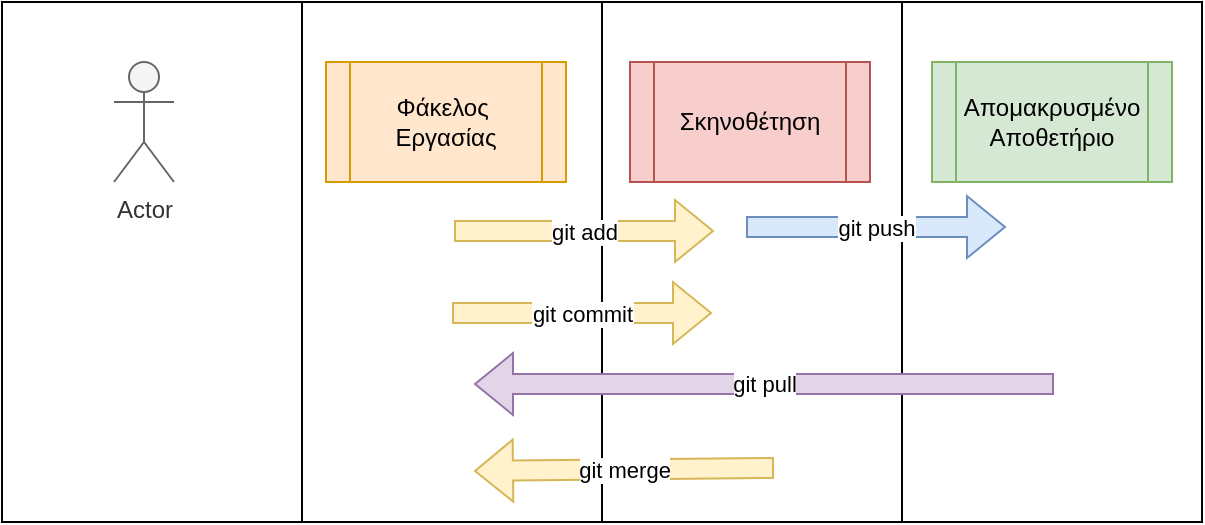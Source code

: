 <mxfile version="20.2.3" type="device"><diagram id="XEKnr5I6t5G8Jzkz8hID" name="Page-1"><mxGraphModel dx="1038" dy="641" grid="1" gridSize="10" guides="1" tooltips="1" connect="1" arrows="1" fold="1" page="1" pageScale="1" pageWidth="850" pageHeight="1100" math="0" shadow="0"><root><mxCell id="0"/><mxCell id="1" parent="0"/><mxCell id="MOh2i6xClxLqYxPb55iu-16" value="" style="rounded=0;whiteSpace=wrap;html=1;" parent="1" vertex="1"><mxGeometry x="474" y="60" width="150" height="260" as="geometry"/></mxCell><mxCell id="MOh2i6xClxLqYxPb55iu-15" value="" style="rounded=0;whiteSpace=wrap;html=1;" parent="1" vertex="1"><mxGeometry x="324" y="60" width="150" height="260" as="geometry"/></mxCell><mxCell id="MOh2i6xClxLqYxPb55iu-14" value="" style="rounded=0;whiteSpace=wrap;html=1;" parent="1" vertex="1"><mxGeometry x="174" y="60" width="150" height="260" as="geometry"/></mxCell><mxCell id="MOh2i6xClxLqYxPb55iu-8" value="" style="rounded=0;whiteSpace=wrap;html=1;" parent="1" vertex="1"><mxGeometry x="24" y="60" width="150" height="260" as="geometry"/></mxCell><mxCell id="MOh2i6xClxLqYxPb55iu-3" value="Actor" style="shape=umlActor;verticalLabelPosition=bottom;verticalAlign=top;html=1;outlineConnect=0;fillColor=#f5f5f5;fontColor=#333333;strokeColor=#666666;" parent="1" vertex="1"><mxGeometry x="80" y="90" width="30" height="60" as="geometry"/></mxCell><mxCell id="MOh2i6xClxLqYxPb55iu-4" value="Φάκελος&amp;nbsp;&lt;br&gt;Εργασίας" style="shape=process;whiteSpace=wrap;html=1;backgroundOutline=1;fillColor=#ffe6cc;strokeColor=#d79b00;" parent="1" vertex="1"><mxGeometry x="186" y="90" width="120" height="60" as="geometry"/></mxCell><mxCell id="MOh2i6xClxLqYxPb55iu-5" value="Σκηνοθέτηση" style="shape=process;whiteSpace=wrap;html=1;backgroundOutline=1;fillColor=#f8cecc;strokeColor=#b85450;" parent="1" vertex="1"><mxGeometry x="338" y="90" width="120" height="60" as="geometry"/></mxCell><mxCell id="MOh2i6xClxLqYxPb55iu-6" value="Απομακρυσμένο&lt;br&gt;Αποθετήριο" style="shape=process;whiteSpace=wrap;html=1;backgroundOutline=1;fillColor=#d5e8d4;strokeColor=#82b366;" parent="1" vertex="1"><mxGeometry x="489" y="90" width="120" height="60" as="geometry"/></mxCell><mxCell id="aEbBCXRtfnyT13x_xwC8-2" value="git add" style="shape=flexArrow;endArrow=classic;html=1;rounded=0;fillColor=#fff2cc;strokeColor=#d6b656;" parent="1" edge="1"><mxGeometry width="50" height="50" relative="1" as="geometry"><mxPoint x="250" y="174.5" as="sourcePoint"/><mxPoint x="380" y="174.5" as="targetPoint"/></mxGeometry></mxCell><mxCell id="aEbBCXRtfnyT13x_xwC8-3" value="git push" style="shape=flexArrow;endArrow=classic;html=1;rounded=0;fillColor=#dae8fc;strokeColor=#6c8ebf;" parent="1" edge="1"><mxGeometry width="50" height="50" relative="1" as="geometry"><mxPoint x="396" y="172.5" as="sourcePoint"/><mxPoint x="526" y="172.5" as="targetPoint"/></mxGeometry></mxCell><mxCell id="aEbBCXRtfnyT13x_xwC8-4" value="git commit" style="shape=flexArrow;endArrow=classic;html=1;rounded=0;fillColor=#fff2cc;strokeColor=#d6b656;" parent="1" edge="1"><mxGeometry width="50" height="50" relative="1" as="geometry"><mxPoint x="249" y="215.5" as="sourcePoint"/><mxPoint x="379" y="215.5" as="targetPoint"/></mxGeometry></mxCell><mxCell id="aEbBCXRtfnyT13x_xwC8-5" value="git pull" style="shape=flexArrow;endArrow=classic;html=1;rounded=0;fillColor=#e1d5e7;strokeColor=#9673a6;" parent="1" edge="1"><mxGeometry width="50" height="50" relative="1" as="geometry"><mxPoint x="550" y="251" as="sourcePoint"/><mxPoint x="260" y="251" as="targetPoint"/></mxGeometry></mxCell><mxCell id="aEbBCXRtfnyT13x_xwC8-6" value="git merge" style="shape=flexArrow;endArrow=classic;html=1;rounded=0;fillColor=#fff2cc;strokeColor=#d6b656;" parent="1" edge="1"><mxGeometry width="50" height="50" relative="1" as="geometry"><mxPoint x="410" y="293" as="sourcePoint"/><mxPoint x="260" y="294.5" as="targetPoint"/></mxGeometry></mxCell></root></mxGraphModel></diagram></mxfile>